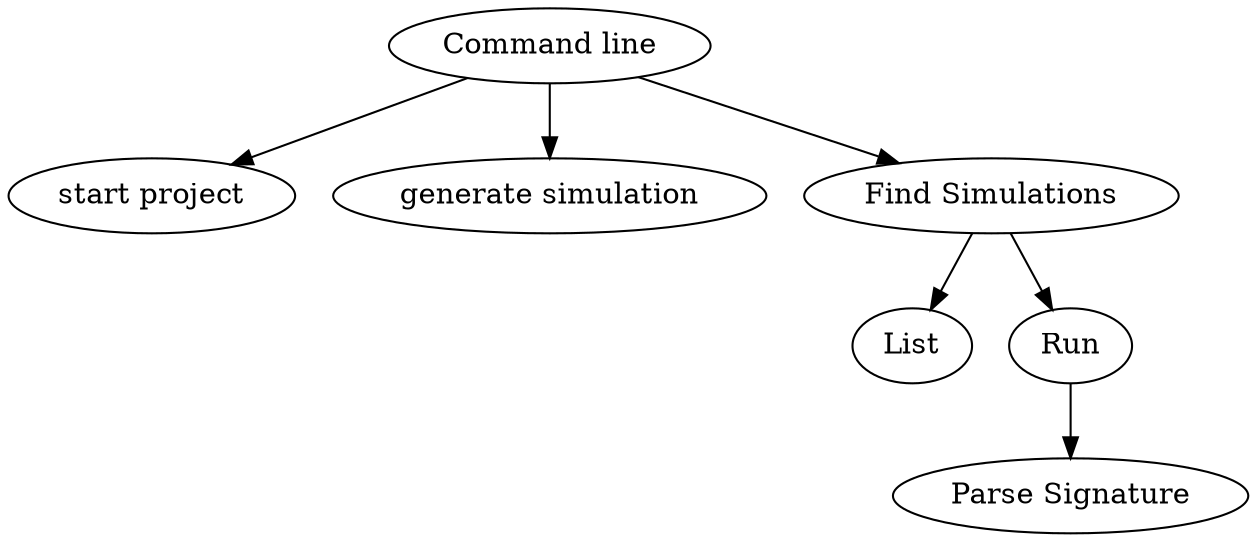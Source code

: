 digraph architecture {
    "Command line" -> "start project";
    "Command line" -> "generate simulation";
    "Command line" -> "Find Simulations";
    "Find Simulations" -> "List";
    "Find Simulations" -> "Run";
    "Run" -> "Parse Signature";

}
